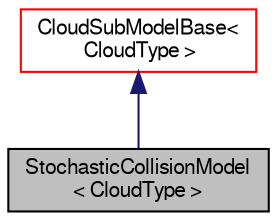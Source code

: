 digraph "StochasticCollisionModel&lt; CloudType &gt;"
{
  bgcolor="transparent";
  edge [fontname="FreeSans",fontsize="10",labelfontname="FreeSans",labelfontsize="10"];
  node [fontname="FreeSans",fontsize="10",shape=record];
  Node9 [label="StochasticCollisionModel\l\< CloudType \>",height=0.2,width=0.4,color="black", fillcolor="grey75", style="filled", fontcolor="black"];
  Node10 -> Node9 [dir="back",color="midnightblue",fontsize="10",style="solid",fontname="FreeSans"];
  Node10 [label="CloudSubModelBase\<\l CloudType \>",height=0.2,width=0.4,color="red",URL="$a24006.html",tooltip="Base class for cloud sub-models. "];
}
